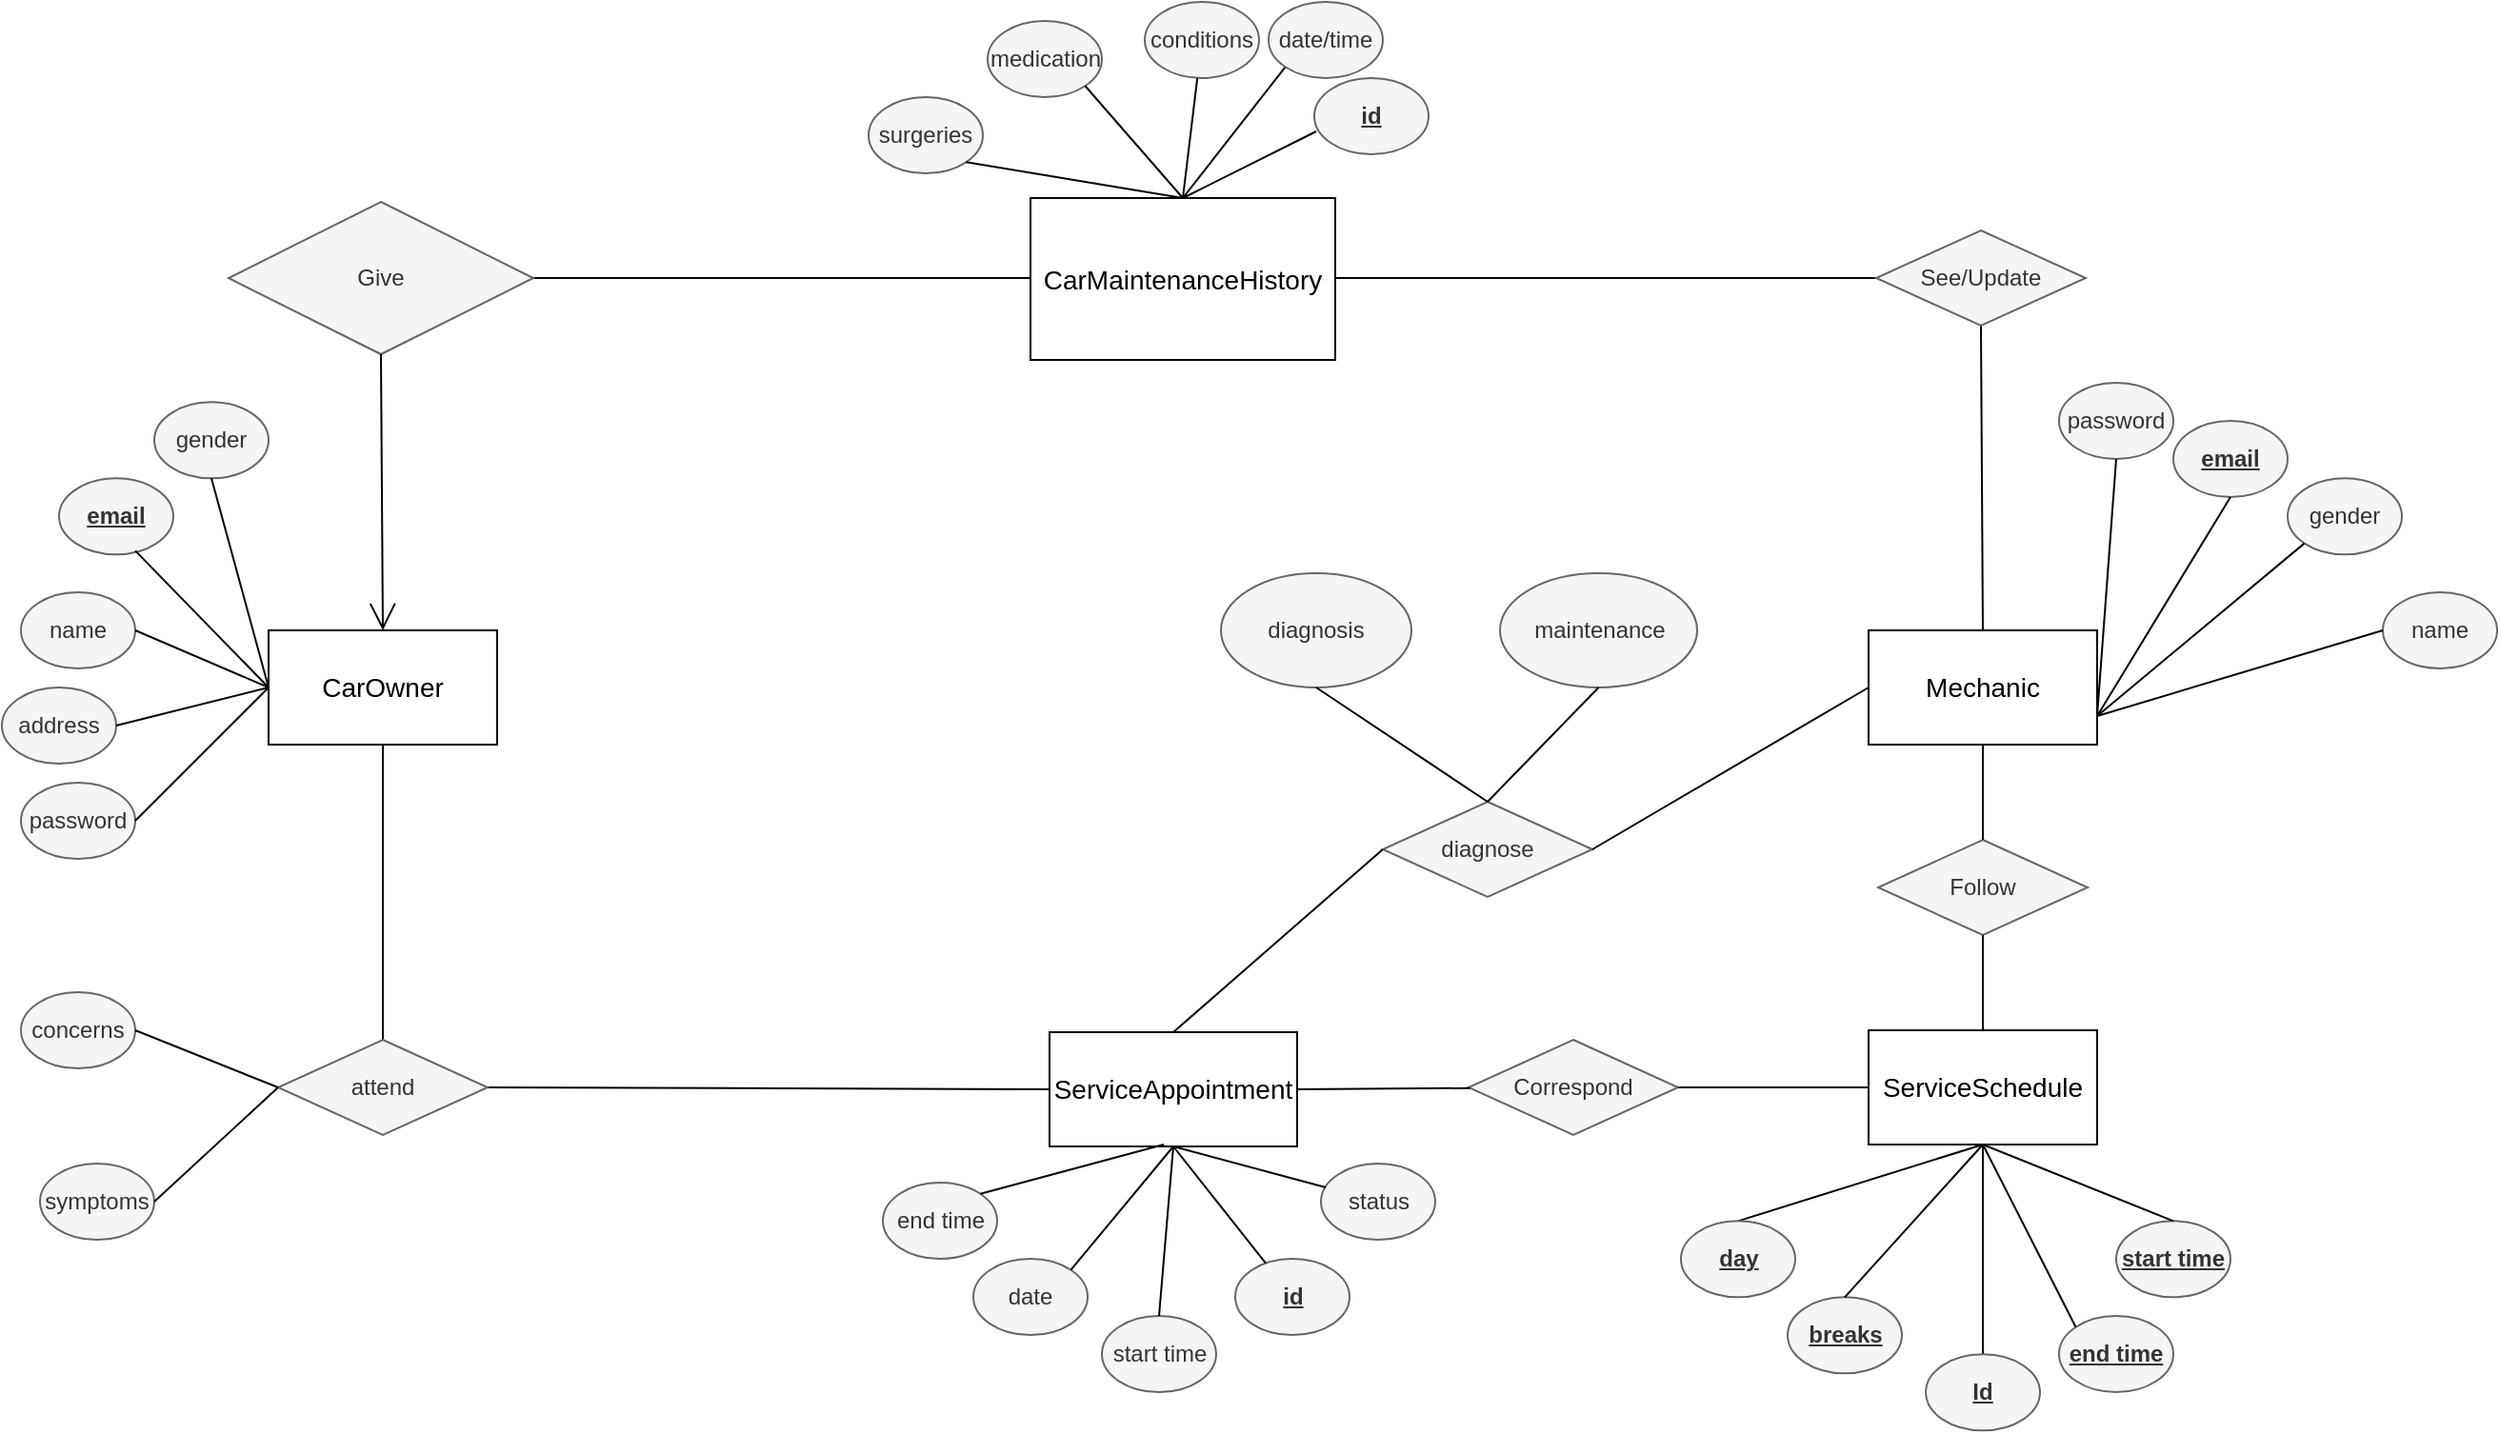 <mxfile version="24.3.1" type="github">
  <diagram id="R2lEEEUBdFMjLlhIrx00" name="Page-1">
    <mxGraphModel dx="737" dy="318" grid="1" gridSize="10" guides="1" tooltips="1" connect="1" arrows="1" fold="1" page="1" pageScale="1" pageWidth="850" pageHeight="1100" math="0" shadow="0" extFonts="Permanent Marker^https://fonts.googleapis.com/css?family=Permanent+Marker">
      <root>
        <mxCell id="0" />
        <mxCell id="1" parent="0" />
        <mxCell id="3AlFzi8EY5GImjcdqsqn-2" value="" style="endArrow=none;html=1;entryX=1;entryY=0.5;entryDx=0;entryDy=0;exitX=0;exitY=0.5;exitDx=0;exitDy=0;" edge="1" parent="1" source="3AlFzi8EY5GImjcdqsqn-13">
          <mxGeometry width="50" height="50" relative="1" as="geometry">
            <mxPoint x="629" y="820.003" as="sourcePoint" />
            <mxPoint x="961.5" y="775.003" as="targetPoint" />
          </mxGeometry>
        </mxCell>
        <mxCell id="3AlFzi8EY5GImjcdqsqn-3" value="" style="endArrow=none;html=1;entryX=0.5;entryY=0;entryDx=0;entryDy=0;exitX=0.5;exitY=1;exitDx=0;exitDy=0;" edge="1" parent="1" source="3AlFzi8EY5GImjcdqsqn-13" target="3AlFzi8EY5GImjcdqsqn-10">
          <mxGeometry width="50" height="50" relative="1" as="geometry">
            <mxPoint x="960" y="905.003" as="sourcePoint" />
            <mxPoint x="960" y="990.003" as="targetPoint" />
          </mxGeometry>
        </mxCell>
        <mxCell id="3AlFzi8EY5GImjcdqsqn-4" value="" style="endArrow=none;html=1;exitX=0;exitY=0.5;exitDx=0;exitDy=0;entryX=1;entryY=0.5;entryDx=0;entryDy=0;" edge="1" parent="1">
          <mxGeometry width="50" height="50" relative="1" as="geometry">
            <mxPoint x="841.5" y="775.003" as="sourcePoint" />
            <mxPoint x="544" y="775.003" as="targetPoint" />
          </mxGeometry>
        </mxCell>
        <mxCell id="3AlFzi8EY5GImjcdqsqn-5" value="&lt;font style=&quot;font-size: 14px;&quot;&gt;CarMaintenanceHistory&lt;/font&gt;" style="rounded=0;whiteSpace=wrap;html=1;" vertex="1" parent="1">
          <mxGeometry x="830" y="733" width="160" height="85" as="geometry" />
        </mxCell>
        <mxCell id="3AlFzi8EY5GImjcdqsqn-6" value="Give" style="rhombus;whiteSpace=wrap;html=1;fillColor=#f5f5f5;strokeColor=#666666;fontColor=#333333;" vertex="1" parent="1">
          <mxGeometry x="409" y="735.003" width="160" height="80" as="geometry" />
        </mxCell>
        <mxCell id="3AlFzi8EY5GImjcdqsqn-7" value="" style="endArrow=none;html=1;entryX=0.5;entryY=0;entryDx=0;entryDy=0;exitX=0.5;exitY=1;exitDx=0;exitDy=0;" edge="1" parent="1" source="3AlFzi8EY5GImjcdqsqn-9" target="3AlFzi8EY5GImjcdqsqn-45">
          <mxGeometry width="50" height="50" relative="1" as="geometry">
            <mxPoint x="485" y="1020.003" as="sourcePoint" />
            <mxPoint x="485" y="1105.003" as="targetPoint" />
          </mxGeometry>
        </mxCell>
        <mxCell id="3AlFzi8EY5GImjcdqsqn-8" value="" style="endArrow=none;html=1;exitX=1;exitY=0.5;exitDx=0;exitDy=0;entryX=0;entryY=0.5;entryDx=0;entryDy=0;" edge="1" parent="1" source="3AlFzi8EY5GImjcdqsqn-45" target="3AlFzi8EY5GImjcdqsqn-11">
          <mxGeometry width="50" height="50" relative="1" as="geometry">
            <mxPoint x="595" y="1200.003" as="sourcePoint" />
            <mxPoint x="785" y="1250.003" as="targetPoint" />
          </mxGeometry>
        </mxCell>
        <mxCell id="3AlFzi8EY5GImjcdqsqn-9" value="&lt;font style=&quot;font-size: 14px;&quot;&gt;CarOwner&lt;/font&gt;" style="rounded=0;whiteSpace=wrap;html=1;" vertex="1" parent="1">
          <mxGeometry x="430" y="960.003" width="120" height="60" as="geometry" />
        </mxCell>
        <mxCell id="3AlFzi8EY5GImjcdqsqn-10" value="&lt;font style=&quot;font-size: 14px;&quot;&gt;Mechanic&lt;/font&gt;" style="rounded=0;whiteSpace=wrap;html=1;" vertex="1" parent="1">
          <mxGeometry x="1270" y="960.003" width="120" height="60" as="geometry" />
        </mxCell>
        <mxCell id="3AlFzi8EY5GImjcdqsqn-11" value="&lt;font style=&quot;font-size: 14px;&quot;&gt;ServiceAppointment&lt;/font&gt;" style="rounded=0;whiteSpace=wrap;html=1;" vertex="1" parent="1">
          <mxGeometry x="840" y="1171" width="130" height="60" as="geometry" />
        </mxCell>
        <mxCell id="3AlFzi8EY5GImjcdqsqn-12" value="Follow" style="rhombus;whiteSpace=wrap;html=1;fillColor=#f5f5f5;strokeColor=#666666;fontColor=#333333;" vertex="1" parent="1">
          <mxGeometry x="1275" y="1070.003" width="110" height="50" as="geometry" />
        </mxCell>
        <mxCell id="3AlFzi8EY5GImjcdqsqn-13" value="See/Update" style="rhombus;whiteSpace=wrap;html=1;fillColor=#f5f5f5;strokeColor=#666666;fontColor=#333333;" vertex="1" parent="1">
          <mxGeometry x="1274" y="750.003" width="110" height="50" as="geometry" />
        </mxCell>
        <mxCell id="3AlFzi8EY5GImjcdqsqn-14" value="" style="endArrow=none;html=1;entryX=0.5;entryY=0;entryDx=0;entryDy=0;exitX=0.5;exitY=1;exitDx=0;exitDy=0;" edge="1" parent="1" source="3AlFzi8EY5GImjcdqsqn-10" target="3AlFzi8EY5GImjcdqsqn-12">
          <mxGeometry width="50" height="50" relative="1" as="geometry">
            <mxPoint x="1325" y="1020.003" as="sourcePoint" />
            <mxPoint x="1280" y="1140.003" as="targetPoint" />
          </mxGeometry>
        </mxCell>
        <mxCell id="3AlFzi8EY5GImjcdqsqn-15" value="name" style="ellipse;whiteSpace=wrap;html=1;fillColor=#f5f5f5;strokeColor=#666666;fontColor=#333333;" vertex="1" parent="1">
          <mxGeometry x="300" y="940.003" width="60" height="40" as="geometry" />
        </mxCell>
        <mxCell id="3AlFzi8EY5GImjcdqsqn-16" value="address" style="ellipse;whiteSpace=wrap;html=1;fillColor=#f5f5f5;strokeColor=#666666;fontColor=#333333;" vertex="1" parent="1">
          <mxGeometry x="290" y="990.003" width="60" height="40" as="geometry" />
        </mxCell>
        <mxCell id="3AlFzi8EY5GImjcdqsqn-17" value="password" style="ellipse;whiteSpace=wrap;html=1;fillColor=#f5f5f5;strokeColor=#666666;fontColor=#333333;" vertex="1" parent="1">
          <mxGeometry x="300" y="1040.003" width="60" height="40" as="geometry" />
        </mxCell>
        <mxCell id="3AlFzi8EY5GImjcdqsqn-18" value="&lt;u&gt;&lt;b&gt;email&lt;/b&gt;&lt;/u&gt;" style="ellipse;whiteSpace=wrap;html=1;fillColor=#f5f5f5;strokeColor=#666666;fontColor=#333333;" vertex="1" parent="1">
          <mxGeometry x="320" y="880.173" width="60" height="40" as="geometry" />
        </mxCell>
        <mxCell id="3AlFzi8EY5GImjcdqsqn-19" value="" style="endArrow=none;html=1;entryX=1;entryY=0.5;entryDx=0;entryDy=0;exitX=0;exitY=0.5;exitDx=0;exitDy=0;" edge="1" parent="1" source="3AlFzi8EY5GImjcdqsqn-9" target="3AlFzi8EY5GImjcdqsqn-15">
          <mxGeometry width="50" height="50" relative="1" as="geometry">
            <mxPoint x="440" y="1000.003" as="sourcePoint" />
            <mxPoint x="411.213" y="944.145" as="targetPoint" />
          </mxGeometry>
        </mxCell>
        <mxCell id="3AlFzi8EY5GImjcdqsqn-20" value="" style="endArrow=none;html=1;entryX=1;entryY=0.5;entryDx=0;entryDy=0;exitX=0;exitY=0.5;exitDx=0;exitDy=0;" edge="1" parent="1" source="3AlFzi8EY5GImjcdqsqn-9" target="3AlFzi8EY5GImjcdqsqn-16">
          <mxGeometry width="50" height="50" relative="1" as="geometry">
            <mxPoint x="450" y="1010.003" as="sourcePoint" />
            <mxPoint x="421.213" y="954.145" as="targetPoint" />
          </mxGeometry>
        </mxCell>
        <mxCell id="3AlFzi8EY5GImjcdqsqn-21" value="" style="endArrow=none;html=1;entryX=1;entryY=0.5;entryDx=0;entryDy=0;exitX=0;exitY=0.5;exitDx=0;exitDy=0;" edge="1" parent="1" source="3AlFzi8EY5GImjcdqsqn-9" target="3AlFzi8EY5GImjcdqsqn-17">
          <mxGeometry width="50" height="50" relative="1" as="geometry">
            <mxPoint x="460" y="1020.003" as="sourcePoint" />
            <mxPoint x="431.213" y="964.145" as="targetPoint" />
          </mxGeometry>
        </mxCell>
        <mxCell id="3AlFzi8EY5GImjcdqsqn-22" value="" style="endArrow=none;html=1;entryX=0.667;entryY=0.95;entryDx=0;entryDy=0;exitX=0;exitY=0.5;exitDx=0;exitDy=0;entryPerimeter=0;" edge="1" parent="1" source="3AlFzi8EY5GImjcdqsqn-9" target="3AlFzi8EY5GImjcdqsqn-18">
          <mxGeometry width="50" height="50" relative="1" as="geometry">
            <mxPoint x="470" y="1030.003" as="sourcePoint" />
            <mxPoint x="441.213" y="974.145" as="targetPoint" />
          </mxGeometry>
        </mxCell>
        <mxCell id="3AlFzi8EY5GImjcdqsqn-23" value="date" style="ellipse;whiteSpace=wrap;html=1;fillColor=#f5f5f5;strokeColor=#666666;fontColor=#333333;" vertex="1" parent="1">
          <mxGeometry x="800" y="1290.003" width="60" height="40" as="geometry" />
        </mxCell>
        <mxCell id="3AlFzi8EY5GImjcdqsqn-24" value="start time" style="ellipse;whiteSpace=wrap;html=1;fillColor=#f5f5f5;strokeColor=#666666;fontColor=#333333;" vertex="1" parent="1">
          <mxGeometry x="867.5" y="1320.003" width="60" height="40" as="geometry" />
        </mxCell>
        <mxCell id="3AlFzi8EY5GImjcdqsqn-25" value="&lt;u&gt;&lt;b&gt;id&lt;/b&gt;&lt;/u&gt;" style="ellipse;whiteSpace=wrap;html=1;fillColor=#f5f5f5;strokeColor=#666666;fontColor=#333333;" vertex="1" parent="1">
          <mxGeometry x="937.5" y="1290.003" width="60" height="40" as="geometry" />
        </mxCell>
        <mxCell id="3AlFzi8EY5GImjcdqsqn-26" value="" style="endArrow=none;html=1;entryX=1;entryY=0;entryDx=0;entryDy=0;exitX=0.5;exitY=1;exitDx=0;exitDy=0;" edge="1" parent="1" source="3AlFzi8EY5GImjcdqsqn-11" target="3AlFzi8EY5GImjcdqsqn-23">
          <mxGeometry width="50" height="50" relative="1" as="geometry">
            <mxPoint x="650" y="1070.003" as="sourcePoint" />
            <mxPoint x="621.213" y="1165.861" as="targetPoint" />
          </mxGeometry>
        </mxCell>
        <mxCell id="3AlFzi8EY5GImjcdqsqn-27" value="" style="endArrow=none;html=1;entryX=0.5;entryY=0;entryDx=0;entryDy=0;exitX=0.5;exitY=1;exitDx=0;exitDy=0;" edge="1" parent="1" source="3AlFzi8EY5GImjcdqsqn-11" target="3AlFzi8EY5GImjcdqsqn-24">
          <mxGeometry width="50" height="50" relative="1" as="geometry">
            <mxPoint x="910" y="1240.003" as="sourcePoint" />
            <mxPoint x="841.213" y="1285.861" as="targetPoint" />
          </mxGeometry>
        </mxCell>
        <mxCell id="3AlFzi8EY5GImjcdqsqn-28" value="" style="endArrow=none;html=1;exitX=0.5;exitY=1;exitDx=0;exitDy=0;" edge="1" parent="1" source="3AlFzi8EY5GImjcdqsqn-11" target="3AlFzi8EY5GImjcdqsqn-25">
          <mxGeometry width="50" height="50" relative="1" as="geometry">
            <mxPoint x="930" y="1260.003" as="sourcePoint" />
            <mxPoint x="861.213" y="1305.861" as="targetPoint" />
          </mxGeometry>
        </mxCell>
        <mxCell id="3AlFzi8EY5GImjcdqsqn-29" value="gender" style="ellipse;whiteSpace=wrap;html=1;fillColor=#f5f5f5;strokeColor=#666666;fontColor=#333333;" vertex="1" parent="1">
          <mxGeometry x="370" y="840.173" width="60" height="40" as="geometry" />
        </mxCell>
        <mxCell id="3AlFzi8EY5GImjcdqsqn-30" value="conditions" style="ellipse;whiteSpace=wrap;html=1;fillColor=#f5f5f5;strokeColor=#666666;fontColor=#333333;" vertex="1" parent="1">
          <mxGeometry x="890" y="630" width="60" height="40" as="geometry" />
        </mxCell>
        <mxCell id="3AlFzi8EY5GImjcdqsqn-31" value="surgeries" style="ellipse;whiteSpace=wrap;html=1;fillColor=#f5f5f5;strokeColor=#666666;fontColor=#333333;" vertex="1" parent="1">
          <mxGeometry x="745" y="680.003" width="60" height="40" as="geometry" />
        </mxCell>
        <mxCell id="3AlFzi8EY5GImjcdqsqn-32" value="medication" style="ellipse;whiteSpace=wrap;html=1;fillColor=#f5f5f5;strokeColor=#666666;fontColor=#333333;" vertex="1" parent="1">
          <mxGeometry x="807.5" y="640.0" width="60" height="40" as="geometry" />
        </mxCell>
        <mxCell id="3AlFzi8EY5GImjcdqsqn-33" value="gender" style="ellipse;whiteSpace=wrap;html=1;fillColor=#f5f5f5;strokeColor=#666666;fontColor=#333333;" vertex="1" parent="1">
          <mxGeometry x="1490" y="880.17" width="60" height="40" as="geometry" />
        </mxCell>
        <mxCell id="3AlFzi8EY5GImjcdqsqn-34" value="password" style="ellipse;whiteSpace=wrap;html=1;fillColor=#f5f5f5;strokeColor=#666666;fontColor=#333333;" vertex="1" parent="1">
          <mxGeometry x="1370" y="830" width="60" height="40" as="geometry" />
        </mxCell>
        <mxCell id="3AlFzi8EY5GImjcdqsqn-35" value="&lt;u&gt;&lt;b&gt;email&lt;/b&gt;&lt;/u&gt;" style="ellipse;whiteSpace=wrap;html=1;fillColor=#f5f5f5;strokeColor=#666666;fontColor=#333333;" vertex="1" parent="1">
          <mxGeometry x="1430" y="850" width="60" height="40" as="geometry" />
        </mxCell>
        <mxCell id="3AlFzi8EY5GImjcdqsqn-36" value="name" style="ellipse;whiteSpace=wrap;html=1;fillColor=#f5f5f5;strokeColor=#666666;fontColor=#333333;" vertex="1" parent="1">
          <mxGeometry x="1540" y="940.003" width="60" height="40" as="geometry" />
        </mxCell>
        <mxCell id="3AlFzi8EY5GImjcdqsqn-37" value="" style="endArrow=none;html=1;exitX=0.5;exitY=0;exitDx=0;exitDy=0;" edge="1" parent="1" source="3AlFzi8EY5GImjcdqsqn-5" target="3AlFzi8EY5GImjcdqsqn-30">
          <mxGeometry width="50" height="50" relative="1" as="geometry">
            <mxPoint x="900" y="730.003" as="sourcePoint" />
            <mxPoint x="832.5" y="700.17" as="targetPoint" />
          </mxGeometry>
        </mxCell>
        <mxCell id="3AlFzi8EY5GImjcdqsqn-38" value="" style="endArrow=none;html=1;entryX=1;entryY=1;entryDx=0;entryDy=0;exitX=0.5;exitY=0;exitDx=0;exitDy=0;" edge="1" parent="1" source="3AlFzi8EY5GImjcdqsqn-5" target="3AlFzi8EY5GImjcdqsqn-31">
          <mxGeometry width="50" height="50" relative="1" as="geometry">
            <mxPoint x="903" y="730.003" as="sourcePoint" />
            <mxPoint x="842.5" y="710.17" as="targetPoint" />
          </mxGeometry>
        </mxCell>
        <mxCell id="3AlFzi8EY5GImjcdqsqn-39" value="" style="endArrow=none;html=1;entryX=1;entryY=1;entryDx=0;entryDy=0;exitX=0.5;exitY=0;exitDx=0;exitDy=0;" edge="1" parent="1" source="3AlFzi8EY5GImjcdqsqn-5" target="3AlFzi8EY5GImjcdqsqn-32">
          <mxGeometry width="50" height="50" relative="1" as="geometry">
            <mxPoint x="903" y="695.003" as="sourcePoint" />
            <mxPoint x="932.5" y="590.003" as="targetPoint" />
          </mxGeometry>
        </mxCell>
        <mxCell id="3AlFzi8EY5GImjcdqsqn-40" value="" style="endArrow=none;html=1;entryX=1;entryY=0.75;entryDx=0;entryDy=0;exitX=0.5;exitY=1;exitDx=0;exitDy=0;" edge="1" parent="1" source="3AlFzi8EY5GImjcdqsqn-34" target="3AlFzi8EY5GImjcdqsqn-10">
          <mxGeometry width="50" height="50" relative="1" as="geometry">
            <mxPoint x="1090" y="895.003" as="sourcePoint" />
            <mxPoint x="1158.787" y="869.312" as="targetPoint" />
          </mxGeometry>
        </mxCell>
        <mxCell id="3AlFzi8EY5GImjcdqsqn-41" value="status" style="ellipse;whiteSpace=wrap;html=1;fillColor=#f5f5f5;strokeColor=#666666;fontColor=#333333;" vertex="1" parent="1">
          <mxGeometry x="982.5" y="1240.003" width="60" height="40" as="geometry" />
        </mxCell>
        <mxCell id="3AlFzi8EY5GImjcdqsqn-42" value="" style="endArrow=none;html=1;exitX=0.5;exitY=1;exitDx=0;exitDy=0;entryX=0;entryY=0.5;entryDx=0;entryDy=0;" edge="1" parent="1" source="3AlFzi8EY5GImjcdqsqn-11">
          <mxGeometry width="50" height="50" relative="1" as="geometry">
            <mxPoint x="910" y="1240.003" as="sourcePoint" />
            <mxPoint x="985" y="1252.503" as="targetPoint" />
          </mxGeometry>
        </mxCell>
        <mxCell id="3AlFzi8EY5GImjcdqsqn-43" value="diagnose" style="rhombus;whiteSpace=wrap;html=1;fillColor=#f5f5f5;strokeColor=#666666;fontColor=#333333;" vertex="1" parent="1">
          <mxGeometry x="1015" y="1050.003" width="110" height="50" as="geometry" />
        </mxCell>
        <mxCell id="3AlFzi8EY5GImjcdqsqn-44" value="" style="endArrow=none;html=1;entryX=0;entryY=0.5;entryDx=0;entryDy=0;exitX=1;exitY=0.5;exitDx=0;exitDy=0;" edge="1" parent="1" source="3AlFzi8EY5GImjcdqsqn-43" target="3AlFzi8EY5GImjcdqsqn-10">
          <mxGeometry width="50" height="50" relative="1" as="geometry">
            <mxPoint x="1100" y="1120.003" as="sourcePoint" />
            <mxPoint x="960.0" y="1000.003" as="targetPoint" />
          </mxGeometry>
        </mxCell>
        <mxCell id="3AlFzi8EY5GImjcdqsqn-45" value="attend" style="rhombus;whiteSpace=wrap;html=1;fillColor=#f5f5f5;strokeColor=#666666;fontColor=#333333;" vertex="1" parent="1">
          <mxGeometry x="435" y="1175.003" width="110" height="50" as="geometry" />
        </mxCell>
        <mxCell id="3AlFzi8EY5GImjcdqsqn-46" value="&lt;font style=&quot;font-size: 14px;&quot;&gt;ServiceSchedule&lt;/font&gt;" style="rounded=0;whiteSpace=wrap;html=1;" vertex="1" parent="1">
          <mxGeometry x="1270" y="1170.003" width="120" height="60" as="geometry" />
        </mxCell>
        <mxCell id="3AlFzi8EY5GImjcdqsqn-47" value="" style="endArrow=none;html=1;entryX=0.5;entryY=0;entryDx=0;entryDy=0;exitX=0.5;exitY=1;exitDx=0;exitDy=0;" edge="1" parent="1" source="3AlFzi8EY5GImjcdqsqn-12" target="3AlFzi8EY5GImjcdqsqn-46">
          <mxGeometry width="50" height="50" relative="1" as="geometry">
            <mxPoint x="1324" y="1140.003" as="sourcePoint" />
            <mxPoint x="1324" y="1210.003" as="targetPoint" />
          </mxGeometry>
        </mxCell>
        <mxCell id="3AlFzi8EY5GImjcdqsqn-48" value="Correspond" style="rhombus;whiteSpace=wrap;html=1;fillColor=#f5f5f5;strokeColor=#666666;fontColor=#333333;" vertex="1" parent="1">
          <mxGeometry x="1060" y="1175.003" width="110" height="50" as="geometry" />
        </mxCell>
        <mxCell id="3AlFzi8EY5GImjcdqsqn-49" value="" style="endArrow=none;html=1;exitX=1;exitY=0.5;exitDx=0;exitDy=0;" edge="1" parent="1" source="3AlFzi8EY5GImjcdqsqn-11" target="3AlFzi8EY5GImjcdqsqn-48">
          <mxGeometry width="50" height="50" relative="1" as="geometry">
            <mxPoint x="955" y="1199.003" as="sourcePoint" />
            <mxPoint x="1050" y="1199.003" as="targetPoint" />
          </mxGeometry>
        </mxCell>
        <mxCell id="3AlFzi8EY5GImjcdqsqn-50" value="" style="endArrow=none;html=1;exitX=1;exitY=0.5;exitDx=0;exitDy=0;entryX=0;entryY=0.5;entryDx=0;entryDy=0;" edge="1" parent="1" source="3AlFzi8EY5GImjcdqsqn-48" target="3AlFzi8EY5GImjcdqsqn-46">
          <mxGeometry width="50" height="50" relative="1" as="geometry">
            <mxPoint x="935" y="1210.003" as="sourcePoint" />
            <mxPoint x="1070" y="1210.003" as="targetPoint" />
          </mxGeometry>
        </mxCell>
        <mxCell id="3AlFzi8EY5GImjcdqsqn-51" value="" style="endArrow=none;html=1;entryX=0.5;entryY=0;entryDx=0;entryDy=0;exitX=0;exitY=0.5;exitDx=0;exitDy=0;" edge="1" parent="1" source="3AlFzi8EY5GImjcdqsqn-43" target="3AlFzi8EY5GImjcdqsqn-11">
          <mxGeometry width="50" height="50" relative="1" as="geometry">
            <mxPoint x="900" y="1030.003" as="sourcePoint" />
            <mxPoint x="500" y="1185.003" as="targetPoint" />
          </mxGeometry>
        </mxCell>
        <mxCell id="3AlFzi8EY5GImjcdqsqn-52" value="" style="endArrow=none;html=1;entryX=1;entryY=0.75;entryDx=0;entryDy=0;exitX=0.5;exitY=1;exitDx=0;exitDy=0;" edge="1" parent="1" source="3AlFzi8EY5GImjcdqsqn-35" target="3AlFzi8EY5GImjcdqsqn-10">
          <mxGeometry width="50" height="50" relative="1" as="geometry">
            <mxPoint x="1290" y="910.17" as="sourcePoint" />
            <mxPoint x="1310" y="970.003" as="targetPoint" />
          </mxGeometry>
        </mxCell>
        <mxCell id="3AlFzi8EY5GImjcdqsqn-53" value="" style="endArrow=none;html=1;entryX=1;entryY=0.75;entryDx=0;entryDy=0;exitX=0;exitY=1;exitDx=0;exitDy=0;" edge="1" parent="1" source="3AlFzi8EY5GImjcdqsqn-33" target="3AlFzi8EY5GImjcdqsqn-10">
          <mxGeometry width="50" height="50" relative="1" as="geometry">
            <mxPoint x="1240.02" y="893.01" as="sourcePoint" />
            <mxPoint x="1310" y="970.003" as="targetPoint" />
          </mxGeometry>
        </mxCell>
        <mxCell id="3AlFzi8EY5GImjcdqsqn-54" value="" style="endArrow=none;html=1;exitX=0;exitY=0.5;exitDx=0;exitDy=0;entryX=1;entryY=0.75;entryDx=0;entryDy=0;" edge="1" parent="1" source="3AlFzi8EY5GImjcdqsqn-36" target="3AlFzi8EY5GImjcdqsqn-10">
          <mxGeometry width="50" height="50" relative="1" as="geometry">
            <mxPoint x="1221.213" y="934.312" as="sourcePoint" />
            <mxPoint x="1360" y="960.003" as="targetPoint" />
          </mxGeometry>
        </mxCell>
        <mxCell id="3AlFzi8EY5GImjcdqsqn-55" value="end time" style="ellipse;whiteSpace=wrap;html=1;fillColor=#f5f5f5;strokeColor=#666666;fontColor=#333333;" vertex="1" parent="1">
          <mxGeometry x="752.5" y="1250.003" width="60" height="40" as="geometry" />
        </mxCell>
        <mxCell id="3AlFzi8EY5GImjcdqsqn-56" value="" style="endArrow=none;html=1;entryX=1;entryY=0;entryDx=0;entryDy=0;" edge="1" parent="1" target="3AlFzi8EY5GImjcdqsqn-55">
          <mxGeometry width="50" height="50" relative="1" as="geometry">
            <mxPoint x="900" y="1230.003" as="sourcePoint" />
            <mxPoint x="846.213" y="1295.861" as="targetPoint" />
          </mxGeometry>
        </mxCell>
        <mxCell id="3AlFzi8EY5GImjcdqsqn-57" value="concerns" style="ellipse;whiteSpace=wrap;html=1;fillColor=#f5f5f5;strokeColor=#666666;fontColor=#333333;" vertex="1" parent="1">
          <mxGeometry x="300" y="1150.003" width="60" height="40" as="geometry" />
        </mxCell>
        <mxCell id="3AlFzi8EY5GImjcdqsqn-58" value="symptoms" style="ellipse;whiteSpace=wrap;html=1;fillColor=#f5f5f5;strokeColor=#666666;fontColor=#333333;" vertex="1" parent="1">
          <mxGeometry x="310" y="1240.003" width="60" height="40" as="geometry" />
        </mxCell>
        <mxCell id="3AlFzi8EY5GImjcdqsqn-59" value="" style="endArrow=none;html=1;entryX=0;entryY=0.5;entryDx=0;entryDy=0;exitX=1;exitY=0.5;exitDx=0;exitDy=0;" edge="1" parent="1" source="3AlFzi8EY5GImjcdqsqn-57" target="3AlFzi8EY5GImjcdqsqn-45">
          <mxGeometry width="50" height="50" relative="1" as="geometry">
            <mxPoint x="440" y="1000.003" as="sourcePoint" />
            <mxPoint x="410" y="1200.003" as="targetPoint" />
          </mxGeometry>
        </mxCell>
        <mxCell id="3AlFzi8EY5GImjcdqsqn-60" value="" style="endArrow=none;html=1;entryX=0;entryY=0.5;entryDx=0;entryDy=0;exitX=1;exitY=0.5;exitDx=0;exitDy=0;" edge="1" parent="1" source="3AlFzi8EY5GImjcdqsqn-58" target="3AlFzi8EY5GImjcdqsqn-45">
          <mxGeometry width="50" height="50" relative="1" as="geometry">
            <mxPoint x="370" y="1160.003" as="sourcePoint" />
            <mxPoint x="410" y="1200.003" as="targetPoint" />
          </mxGeometry>
        </mxCell>
        <mxCell id="3AlFzi8EY5GImjcdqsqn-61" value="diagnosis" style="ellipse;whiteSpace=wrap;html=1;fillColor=#f5f5f5;strokeColor=#666666;fontColor=#333333;" vertex="1" parent="1">
          <mxGeometry x="930" y="930" width="100" height="60" as="geometry" />
        </mxCell>
        <mxCell id="3AlFzi8EY5GImjcdqsqn-62" value="maintenance" style="ellipse;whiteSpace=wrap;html=1;fillColor=#f5f5f5;strokeColor=#666666;fontColor=#333333;" vertex="1" parent="1">
          <mxGeometry x="1076.5" y="930" width="103.5" height="60" as="geometry" />
        </mxCell>
        <mxCell id="3AlFzi8EY5GImjcdqsqn-63" value="" style="endArrow=none;html=1;exitX=0.5;exitY=1;exitDx=0;exitDy=0;entryX=0.5;entryY=0;entryDx=0;entryDy=0;" edge="1" parent="1" source="3AlFzi8EY5GImjcdqsqn-61" target="3AlFzi8EY5GImjcdqsqn-43">
          <mxGeometry width="50" height="50" relative="1" as="geometry">
            <mxPoint x="1302.5" y="900.17" as="sourcePoint" />
            <mxPoint x="900.5" y="960.003" as="targetPoint" />
          </mxGeometry>
        </mxCell>
        <mxCell id="3AlFzi8EY5GImjcdqsqn-64" value="" style="endArrow=none;html=1;entryX=0.5;entryY=0;entryDx=0;entryDy=0;exitX=0.5;exitY=1;exitDx=0;exitDy=0;" edge="1" parent="1" source="3AlFzi8EY5GImjcdqsqn-62" target="3AlFzi8EY5GImjcdqsqn-43">
          <mxGeometry width="50" height="50" relative="1" as="geometry">
            <mxPoint x="1312.5" y="910.17" as="sourcePoint" />
            <mxPoint x="900" y="950.003" as="targetPoint" />
          </mxGeometry>
        </mxCell>
        <mxCell id="3AlFzi8EY5GImjcdqsqn-65" value="" style="endArrow=none;html=1;exitX=0.5;exitY=1;exitDx=0;exitDy=0;entryX=0.5;entryY=0;entryDx=0;entryDy=0;" edge="1" parent="1" source="3AlFzi8EY5GImjcdqsqn-46" target="3AlFzi8EY5GImjcdqsqn-66">
          <mxGeometry width="50" height="50" relative="1" as="geometry">
            <mxPoint x="1325" y="920.17" as="sourcePoint" />
            <mxPoint x="1370" y="1300.003" as="targetPoint" />
          </mxGeometry>
        </mxCell>
        <mxCell id="3AlFzi8EY5GImjcdqsqn-66" value="&lt;b&gt;&lt;u&gt;day&lt;/u&gt;&lt;/b&gt;" style="ellipse;whiteSpace=wrap;html=1;fillColor=#f5f5f5;strokeColor=#666666;fontColor=#333333;" vertex="1" parent="1">
          <mxGeometry x="1171.5" y="1270.17" width="60" height="40" as="geometry" />
        </mxCell>
        <mxCell id="3AlFzi8EY5GImjcdqsqn-67" value="&lt;b&gt;&lt;u&gt;breaks&lt;/u&gt;&lt;/b&gt;" style="ellipse;whiteSpace=wrap;html=1;fillColor=#f5f5f5;strokeColor=#666666;fontColor=#333333;" vertex="1" parent="1">
          <mxGeometry x="1227.5" y="1310.17" width="60" height="40" as="geometry" />
        </mxCell>
        <mxCell id="3AlFzi8EY5GImjcdqsqn-68" value="&lt;b&gt;&lt;u&gt;start time&lt;/u&gt;&lt;/b&gt;" style="ellipse;whiteSpace=wrap;html=1;fillColor=#f5f5f5;strokeColor=#666666;fontColor=#333333;" vertex="1" parent="1">
          <mxGeometry x="1400" y="1270.17" width="60" height="40" as="geometry" />
        </mxCell>
        <mxCell id="3AlFzi8EY5GImjcdqsqn-69" value="&lt;b&gt;&lt;u&gt;end time&lt;/u&gt;&lt;/b&gt;" style="ellipse;whiteSpace=wrap;html=1;fillColor=#f5f5f5;strokeColor=#666666;fontColor=#333333;" vertex="1" parent="1">
          <mxGeometry x="1370" y="1320.0" width="60" height="40" as="geometry" />
        </mxCell>
        <mxCell id="3AlFzi8EY5GImjcdqsqn-70" value="" style="endArrow=none;html=1;exitX=0.5;exitY=1;exitDx=0;exitDy=0;entryX=0.5;entryY=0;entryDx=0;entryDy=0;" edge="1" parent="1" source="3AlFzi8EY5GImjcdqsqn-46" target="3AlFzi8EY5GImjcdqsqn-67">
          <mxGeometry width="50" height="50" relative="1" as="geometry">
            <mxPoint x="1335" y="1240.003" as="sourcePoint" />
            <mxPoint x="1220" y="1300.17" as="targetPoint" />
          </mxGeometry>
        </mxCell>
        <mxCell id="3AlFzi8EY5GImjcdqsqn-71" value="" style="endArrow=none;html=1;exitX=0.5;exitY=1;exitDx=0;exitDy=0;entryX=0.5;entryY=0;entryDx=0;entryDy=0;" edge="1" parent="1" source="3AlFzi8EY5GImjcdqsqn-46" target="3AlFzi8EY5GImjcdqsqn-68">
          <mxGeometry width="50" height="50" relative="1" as="geometry">
            <mxPoint x="1345" y="1250.003" as="sourcePoint" />
            <mxPoint x="1230" y="1310.17" as="targetPoint" />
          </mxGeometry>
        </mxCell>
        <mxCell id="3AlFzi8EY5GImjcdqsqn-72" value="" style="endArrow=none;html=1;entryX=0;entryY=0;entryDx=0;entryDy=0;exitX=0.5;exitY=1;exitDx=0;exitDy=0;" edge="1" parent="1" source="3AlFzi8EY5GImjcdqsqn-46" target="3AlFzi8EY5GImjcdqsqn-69">
          <mxGeometry width="50" height="50" relative="1" as="geometry">
            <mxPoint x="1330" y="1240.003" as="sourcePoint" />
            <mxPoint x="1240" y="1320.17" as="targetPoint" />
          </mxGeometry>
        </mxCell>
        <mxCell id="3AlFzi8EY5GImjcdqsqn-73" value="" style="endArrow=none;html=1;exitX=0.5;exitY=1;exitDx=0;exitDy=0;entryX=0.5;entryY=0;entryDx=0;entryDy=0;" edge="1" parent="1" source="3AlFzi8EY5GImjcdqsqn-46" target="3AlFzi8EY5GImjcdqsqn-74">
          <mxGeometry width="50" height="50" relative="1" as="geometry">
            <mxPoint x="1320" y="1280.003" as="sourcePoint" />
            <mxPoint x="1325" y="1340.003" as="targetPoint" />
          </mxGeometry>
        </mxCell>
        <mxCell id="3AlFzi8EY5GImjcdqsqn-74" value="&lt;u&gt;&lt;b&gt;Id&lt;/b&gt;&lt;/u&gt;" style="ellipse;whiteSpace=wrap;html=1;fillColor=#f5f5f5;strokeColor=#666666;fontColor=#333333;" vertex="1" parent="1">
          <mxGeometry x="1300" y="1340.17" width="60" height="40" as="geometry" />
        </mxCell>
        <mxCell id="3AlFzi8EY5GImjcdqsqn-75" value="" style="endArrow=none;endFill=0;html=1;edgeStyle=orthogonalEdgeStyle;align=left;verticalAlign=top;" edge="1" parent="1">
          <mxGeometry x="-1" relative="1" as="geometry">
            <mxPoint x="669" y="775.003" as="sourcePoint" />
            <mxPoint x="829" y="775.003" as="targetPoint" />
          </mxGeometry>
        </mxCell>
        <mxCell id="3AlFzi8EY5GImjcdqsqn-76" value="" style="resizable=0;html=1;align=left;verticalAlign=bottom;labelBackgroundColor=#ffffff;fontSize=10;" connectable="0" vertex="1" parent="3AlFzi8EY5GImjcdqsqn-75">
          <mxGeometry x="-1" relative="1" as="geometry" />
        </mxCell>
        <mxCell id="3AlFzi8EY5GImjcdqsqn-77" value="&lt;b&gt;&lt;u&gt;id&lt;/u&gt;&lt;/b&gt;" style="ellipse;whiteSpace=wrap;html=1;fillColor=#f5f5f5;strokeColor=#666666;fontColor=#333333;" vertex="1" parent="1">
          <mxGeometry x="979" y="670" width="60" height="40" as="geometry" />
        </mxCell>
        <mxCell id="3AlFzi8EY5GImjcdqsqn-78" value="" style="endArrow=none;html=1;entryX=0.017;entryY=0.7;entryDx=0;entryDy=0;entryPerimeter=0;exitX=0.5;exitY=0;exitDx=0;exitDy=0;" edge="1" parent="1" source="3AlFzi8EY5GImjcdqsqn-5" target="3AlFzi8EY5GImjcdqsqn-77">
          <mxGeometry width="50" height="50" relative="1" as="geometry">
            <mxPoint x="900" y="730.003" as="sourcePoint" />
            <mxPoint x="830.213" y="684.312" as="targetPoint" />
          </mxGeometry>
        </mxCell>
        <mxCell id="3AlFzi8EY5GImjcdqsqn-79" value="" style="endArrow=open;endSize=12;html=1;exitX=0.5;exitY=1;exitDx=0;exitDy=0;entryX=0.5;entryY=0;entryDx=0;entryDy=0;" edge="1" parent="1" source="3AlFzi8EY5GImjcdqsqn-6" target="3AlFzi8EY5GImjcdqsqn-9">
          <mxGeometry width="160" relative="1" as="geometry">
            <mxPoint x="999" y="1430.003" as="sourcePoint" />
            <mxPoint x="1064" y="1430.003" as="targetPoint" />
          </mxGeometry>
        </mxCell>
        <mxCell id="3AlFzi8EY5GImjcdqsqn-80" value="" style="endArrow=none;html=1;entryX=0.5;entryY=1;entryDx=0;entryDy=0;exitX=0;exitY=0.5;exitDx=0;exitDy=0;" edge="1" parent="1" source="3AlFzi8EY5GImjcdqsqn-9" target="3AlFzi8EY5GImjcdqsqn-29">
          <mxGeometry width="50" height="50" relative="1" as="geometry">
            <mxPoint x="545.0" y="910.003" as="sourcePoint" />
            <mxPoint x="416.213" y="891.145" as="targetPoint" />
          </mxGeometry>
        </mxCell>
        <mxCell id="3AlFzi8EY5GImjcdqsqn-81" value="" style="endArrow=none;html=1;exitX=0.5;exitY=0;exitDx=0;exitDy=0;entryX=0;entryY=1;entryDx=0;entryDy=0;" edge="1" parent="1" source="3AlFzi8EY5GImjcdqsqn-5" target="3AlFzi8EY5GImjcdqsqn-82">
          <mxGeometry width="50" height="50" relative="1" as="geometry">
            <mxPoint x="890.48" y="720.003" as="sourcePoint" />
            <mxPoint x="970" y="640.003" as="targetPoint" />
          </mxGeometry>
        </mxCell>
        <mxCell id="3AlFzi8EY5GImjcdqsqn-82" value="date/time" style="ellipse;whiteSpace=wrap;html=1;fillColor=#f5f5f5;strokeColor=#666666;fontColor=#333333;" vertex="1" parent="1">
          <mxGeometry x="955" y="630" width="60" height="40" as="geometry" />
        </mxCell>
      </root>
    </mxGraphModel>
  </diagram>
</mxfile>
